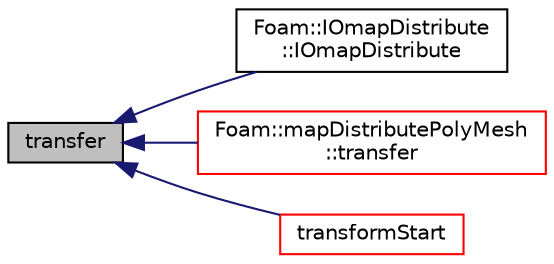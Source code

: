 digraph "transfer"
{
  bgcolor="transparent";
  edge [fontname="Helvetica",fontsize="10",labelfontname="Helvetica",labelfontsize="10"];
  node [fontname="Helvetica",fontsize="10",shape=record];
  rankdir="LR";
  Node1 [label="transfer",height=0.2,width=0.4,color="black", fillcolor="grey75", style="filled", fontcolor="black"];
  Node1 -> Node2 [dir="back",color="midnightblue",fontsize="10",style="solid",fontname="Helvetica"];
  Node2 [label="Foam::IOmapDistribute\l::IOmapDistribute",height=0.2,width=0.4,color="black",URL="$a01201.html#a23211f02b556542589bdfb4c92b86681",tooltip="Construct by transferring the mapDistribute contents. "];
  Node1 -> Node3 [dir="back",color="midnightblue",fontsize="10",style="solid",fontname="Helvetica"];
  Node3 [label="Foam::mapDistributePolyMesh\l::transfer",height=0.2,width=0.4,color="red",URL="$a01441.html#ab631f6e7b0d412446955248b176cc691",tooltip="Transfer the contents of the argument and annul the argument. "];
  Node1 -> Node4 [dir="back",color="midnightblue",fontsize="10",style="solid",fontname="Helvetica"];
  Node4 [label="transformStart",height=0.2,width=0.4,color="red",URL="$a01438.html#ad81500f3e446cb0a0fa323d46e6c8575",tooltip="Destination in constructMap for transformed elements. "];
}
